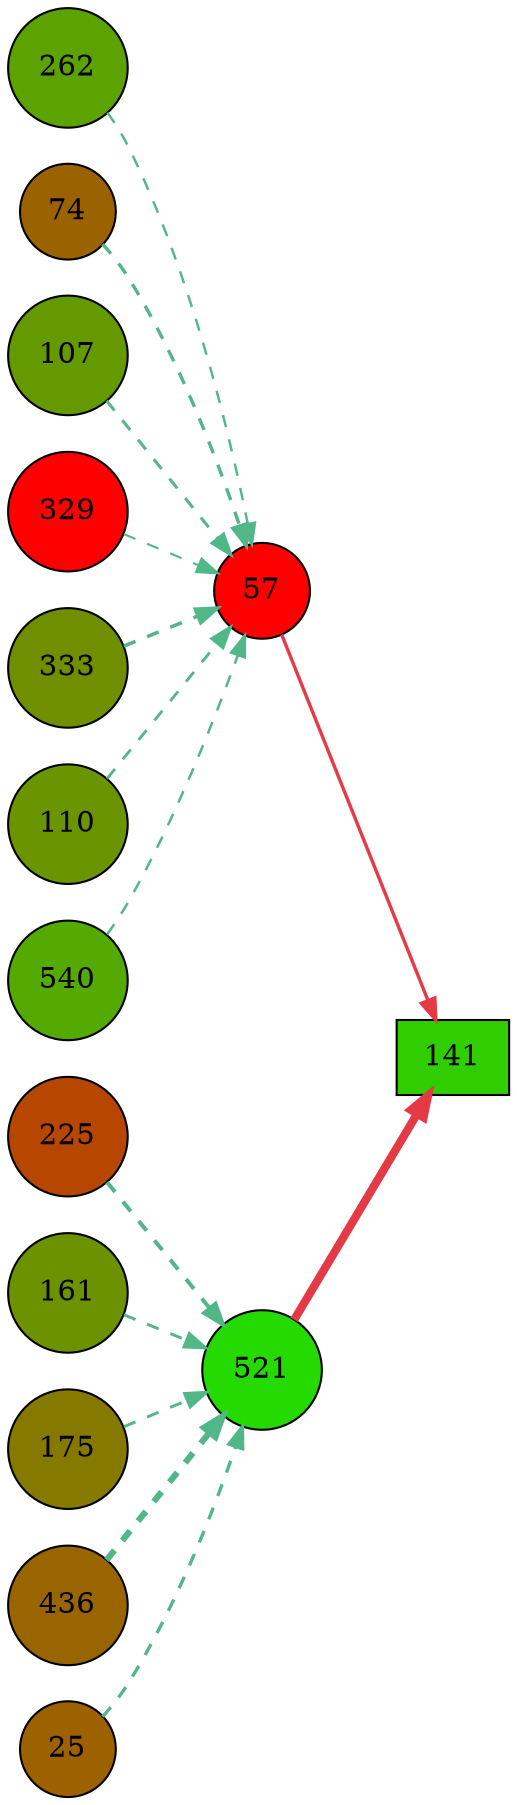 digraph G{
rankdir=LR;
225 [style=filled, shape=circle, fillcolor="#b74700", label="225"];
161 [style=filled, shape=circle, fillcolor="#6c9200", label="161"];
262 [style=filled, shape=circle, fillcolor="#5ca200", label="262"];
521 [style=filled, shape=circle, fillcolor="#24da00", label="521"];
74 [style=filled, shape=circle, fillcolor="#9b6300", label="74"];
107 [style=filled, shape=circle, fillcolor="#659900", label="107"];
329 [style=filled, shape=circle, fillcolor="#fe0000", label="329"];
141 [style=filled, shape=box, fillcolor="#30ce00", label="141"];
333 [style=filled, shape=circle, fillcolor="#6f8f00", label="333"];
175 [style=filled, shape=circle, fillcolor="#857900", label="175"];
110 [style=filled, shape=circle, fillcolor="#6a9400", label="110"];
436 [style=filled, shape=circle, fillcolor="#996500", label="436"];
57 [style=filled, shape=circle, fillcolor="#fe0000", label="57"];
540 [style=filled, shape=circle, fillcolor="#54aa00", label="540"];
25 [style=filled, shape=circle, fillcolor="#9d6100", label="25"];
521 -> 141 [color="#e63946",penwidth=4.00];
57 -> 141 [color="#e63946",penwidth=1.63];
436 -> 521 [color="#52b788",style=dashed,penwidth=3.00];
225 -> 521 [color="#52b788",style=dashed,penwidth=1.94];
25 -> 521 [color="#52b788",style=dashed,penwidth=1.61];
175 -> 521 [color="#52b788",style=dashed,penwidth=1.41];
161 -> 521 [color="#52b788",style=dashed,penwidth=1.40];
333 -> 57 [color="#52b788",style=dashed,penwidth=1.73];
74 -> 57 [color="#52b788",style=dashed,penwidth=1.63];
107 -> 57 [color="#52b788",style=dashed,penwidth=1.47];
110 -> 57 [color="#52b788",style=dashed,penwidth=1.36];
540 -> 57 [color="#52b788",style=dashed,penwidth=1.20];
262 -> 57 [color="#52b788",style=dashed,penwidth=1.17];
329 -> 57 [color="#52b788",style=dashed,penwidth=1.01];
}